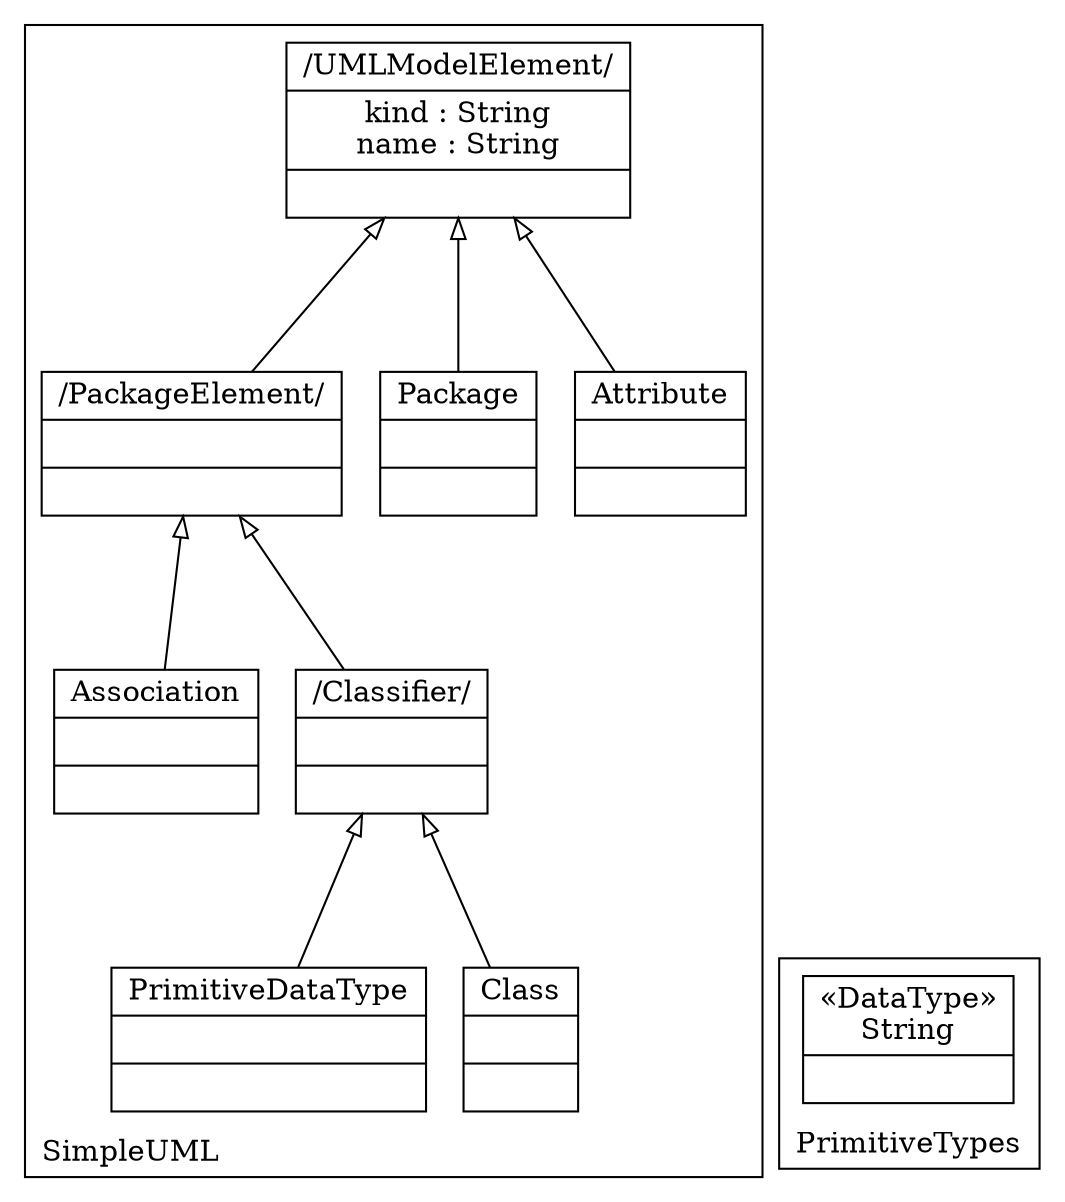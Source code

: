 digraph "KM3 Model in DOT" {
graph[rankdir=BT,labeljust=l,labelloc=t,nodeSep=0.75,compound=true];
 subgraph "cluster_SimpleUML"{
labelloc=t
color=black
label=SimpleUML
 node[shape=record];
UMLModelElement[label="{/UMLModelElement/|kind : String\nname : String| }"]
;
 node[shape=record];
Attribute[label="{Attribute| | }"]
 Attribute->UMLModelElement[arrowhead=onormal,group=UMLModelElement,minlen=2,constraint=true,]
;
 node[shape=record];
Package[label="{Package| | }"]
 Package->UMLModelElement[arrowhead=onormal,group=UMLModelElement,minlen=2,constraint=true,]
;
 node[shape=record];
PackageElement[label="{/PackageElement/| | }"]
 PackageElement->UMLModelElement[arrowhead=onormal,group=UMLModelElement,minlen=2,constraint=true,]
;
 node[shape=record];
Classifier[label="{/Classifier/| | }"]
 Classifier->PackageElement[arrowhead=onormal,group=PackageElement,minlen=2,constraint=true,]
;
 node[shape=record];
Class[label="{Class| | }"]
 Class->Classifier[arrowhead=onormal,group=Classifier,minlen=2,constraint=true,]
;
 node[shape=record];
PrimitiveDataType[label="{PrimitiveDataType| | }"]
 PrimitiveDataType->Classifier[arrowhead=onormal,group=Classifier,minlen=2,constraint=true,]
;
 node[shape=record];
Association[label="{Association| | }"]
 Association->PackageElement[arrowhead=onormal,group=PackageElement,minlen=2,constraint=true,]
;

} subgraph "cluster_PrimitiveTypes"{
labelloc=t
color=black
label=PrimitiveTypes
 node[shape=record];
String[label="{&#171;DataType&#187;\nString|}"]
;

}
}